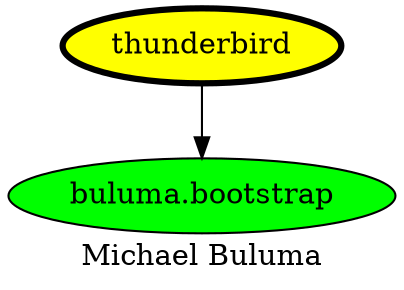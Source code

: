 digraph PhiloDilemma {
  label = "Michael Buluma" ;
  overlap=false
  {
    "thunderbird" [fillcolor=yellow style=filled penwidth=3]
    "buluma.bootstrap" [fillcolor=green style=filled]
  }
  "thunderbird" -> "buluma.bootstrap"
}
